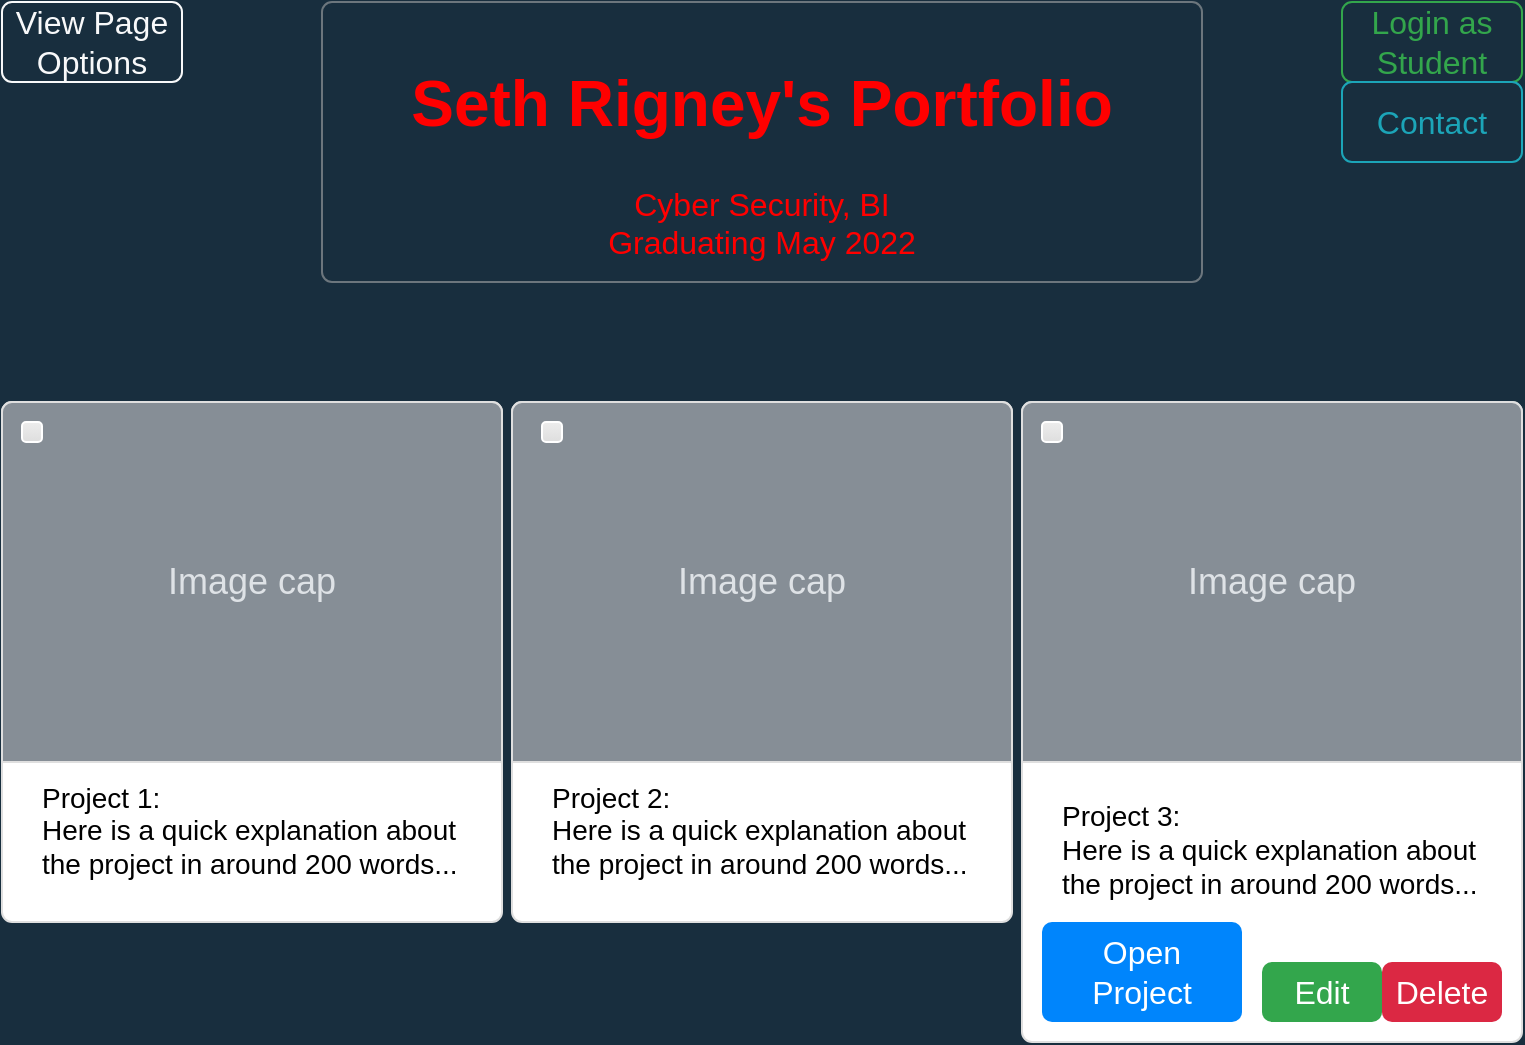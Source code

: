 <mxfile version="14.5.4" type="github"><diagram id="PT7QaIfBrtuUxjY95Nd_" name="Page-1"><mxGraphModel dx="981" dy="526" grid="1" gridSize="10" guides="1" tooltips="1" connect="1" arrows="1" fold="1" page="1" pageScale="1" pageWidth="850" pageHeight="1100" background="#182E3E" math="0" shadow="0"><root><mxCell id="0"/><mxCell id="1" parent="0"/><mxCell id="PqgqmtcWhGc58MMgZMcZ-2" value="&lt;h1&gt;&lt;font color=&quot;#ff0000&quot;&gt;Seth Rigney's Portfolio&lt;/font&gt;&lt;/h1&gt;&lt;div&gt;&lt;font color=&quot;#ff0000&quot;&gt;Cyber Security, BI&lt;/font&gt;&lt;/div&gt;&lt;div&gt;&lt;font color=&quot;#ff0000&quot;&gt;Graduating May 2022&lt;/font&gt;&lt;/div&gt;" style="html=1;shadow=0;dashed=0;shape=mxgraph.bootstrap.rrect;rSize=5;strokeColor=#6C767D;strokeWidth=1;fillColor=none;fontColor=#6C767D;whiteSpace=wrap;align=center;verticalAlign=middle;spacingLeft=0;fontStyle=0;fontSize=16;spacing=5;rounded=0;sketch=0;" vertex="1" parent="1"><mxGeometry x="200" y="40" width="440" height="140" as="geometry"/></mxCell><mxCell id="PqgqmtcWhGc58MMgZMcZ-11" value="Login as Student" style="html=1;shadow=0;dashed=0;shape=mxgraph.bootstrap.rrect;rSize=5;strokeColor=#33A64C;strokeWidth=1;fillColor=none;fontColor=#33A64C;whiteSpace=wrap;align=center;verticalAlign=middle;spacingLeft=0;fontStyle=0;fontSize=16;spacing=5;rounded=0;sketch=0;" vertex="1" parent="1"><mxGeometry x="710" y="40" width="90" height="40" as="geometry"/></mxCell><mxCell id="PqgqmtcWhGc58MMgZMcZ-13" value="Contact" style="html=1;shadow=0;dashed=0;shape=mxgraph.bootstrap.rrect;rSize=5;strokeColor=#1CA5B8;strokeWidth=1;fillColor=none;fontColor=#1CA5B8;whiteSpace=wrap;align=center;verticalAlign=middle;spacingLeft=0;fontStyle=0;fontSize=16;spacing=5;rounded=0;sketch=0;" vertex="1" parent="1"><mxGeometry x="710" y="80" width="90" height="40" as="geometry"/></mxCell><mxCell id="PqgqmtcWhGc58MMgZMcZ-14" value="Project 1:&lt;br&gt;Here is a quick explanation about the project in around 200 words...&lt;br&gt;" style="html=1;shadow=0;dashed=0;shape=mxgraph.bootstrap.rrect;rSize=5;strokeColor=#DFDFDF;html=1;whiteSpace=wrap;fillColor=#ffffff;fontColor=#000000;verticalAlign=bottom;align=left;spacing=20;fontSize=14;rounded=0;sketch=0;" vertex="1" parent="1"><mxGeometry x="40" y="240" width="250" height="260" as="geometry"/></mxCell><mxCell id="PqgqmtcWhGc58MMgZMcZ-15" value="Image cap" style="html=1;shadow=0;dashed=0;shape=mxgraph.bootstrap.topButton;rSize=5;perimeter=none;whiteSpace=wrap;fillColor=#868E96;strokeColor=#DFDFDF;fontColor=#DEE2E6;resizeWidth=1;fontSize=18;" vertex="1" parent="PqgqmtcWhGc58MMgZMcZ-14"><mxGeometry width="250" height="180" relative="1" as="geometry"/></mxCell><mxCell id="PqgqmtcWhGc58MMgZMcZ-43" value="" style="html=1;shadow=0;dashed=0;shape=mxgraph.bootstrap.checkbox2;labelPosition=right;verticalLabelPosition=middle;align=left;verticalAlign=middle;gradientColor=#DEDEDE;fillColor=#EDEDED;checked=0;spacing=5;checkedFill=#0085FC;checkedStroke=#ffffff;rounded=0;sketch=0;strokeColor=#FFFFFF;fontColor=#1A1A1A;" vertex="1" parent="PqgqmtcWhGc58MMgZMcZ-14"><mxGeometry x="10" y="10" width="10" height="10" as="geometry"/></mxCell><mxCell id="PqgqmtcWhGc58MMgZMcZ-16" value="Project 2:&lt;br&gt;Here is a quick explanation about the project in around 200 words..." style="html=1;shadow=0;dashed=0;shape=mxgraph.bootstrap.rrect;rSize=5;strokeColor=#DFDFDF;html=1;whiteSpace=wrap;fillColor=#ffffff;fontColor=#000000;verticalAlign=bottom;align=left;spacing=20;fontSize=14;rounded=0;sketch=0;" vertex="1" parent="1"><mxGeometry x="295" y="240" width="250" height="260" as="geometry"/></mxCell><mxCell id="PqgqmtcWhGc58MMgZMcZ-17" value="Image cap" style="html=1;shadow=0;dashed=0;shape=mxgraph.bootstrap.topButton;rSize=5;perimeter=none;whiteSpace=wrap;fillColor=#868E96;strokeColor=#DFDFDF;fontColor=#DEE2E6;resizeWidth=1;fontSize=18;" vertex="1" parent="PqgqmtcWhGc58MMgZMcZ-16"><mxGeometry width="250" height="180" relative="1" as="geometry"/></mxCell><mxCell id="PqgqmtcWhGc58MMgZMcZ-44" value="" style="html=1;shadow=0;dashed=0;shape=mxgraph.bootstrap.checkbox2;labelPosition=right;verticalLabelPosition=middle;align=left;verticalAlign=middle;gradientColor=#DEDEDE;fillColor=#EDEDED;checked=0;spacing=5;checkedFill=#0085FC;checkedStroke=#ffffff;rounded=0;sketch=0;strokeColor=#FFFFFF;fontColor=#1A1A1A;" vertex="1" parent="PqgqmtcWhGc58MMgZMcZ-16"><mxGeometry x="15" y="10" width="10" height="10" as="geometry"/></mxCell><mxCell id="PqgqmtcWhGc58MMgZMcZ-18" value="Project 3:&lt;br&gt;Here is a quick explanation about the project in around 200 words...&lt;br&gt;&lt;br&gt;&lt;br&gt;&lt;br&gt;" style="html=1;shadow=0;dashed=0;shape=mxgraph.bootstrap.rrect;rSize=5;strokeColor=#DFDFDF;html=1;whiteSpace=wrap;fillColor=#ffffff;fontColor=#000000;verticalAlign=bottom;align=left;spacing=20;fontSize=14;rounded=0;sketch=0;" vertex="1" parent="1"><mxGeometry x="550" y="240" width="250" height="320" as="geometry"/></mxCell><mxCell id="PqgqmtcWhGc58MMgZMcZ-19" value="Image cap" style="html=1;shadow=0;dashed=0;shape=mxgraph.bootstrap.topButton;rSize=5;perimeter=none;whiteSpace=wrap;fillColor=#868E96;strokeColor=#DFDFDF;fontColor=#DEE2E6;resizeWidth=1;fontSize=18;" vertex="1" parent="PqgqmtcWhGc58MMgZMcZ-18"><mxGeometry width="250" height="180" relative="1" as="geometry"/></mxCell><mxCell id="PqgqmtcWhGc58MMgZMcZ-20" value="Edit" style="html=1;shadow=0;dashed=0;shape=mxgraph.bootstrap.rrect;rSize=5;strokeColor=none;strokeWidth=1;fillColor=#33A64C;fontColor=#FFFFFF;whiteSpace=wrap;align=center;verticalAlign=middle;spacingLeft=0;fontStyle=0;fontSize=16;spacing=5;rounded=0;sketch=0;" vertex="1" parent="PqgqmtcWhGc58MMgZMcZ-18"><mxGeometry x="120" y="280" width="60" height="30" as="geometry"/></mxCell><mxCell id="PqgqmtcWhGc58MMgZMcZ-23" value="Delete" style="html=1;shadow=0;dashed=0;shape=mxgraph.bootstrap.rrect;rSize=5;strokeColor=none;strokeWidth=1;fillColor=#DB2843;fontColor=#FFFFFF;whiteSpace=wrap;align=center;verticalAlign=middle;spacingLeft=0;fontStyle=0;fontSize=16;spacing=5;rounded=0;sketch=0;" vertex="1" parent="PqgqmtcWhGc58MMgZMcZ-18"><mxGeometry x="180" y="280" width="60" height="30" as="geometry"/></mxCell><mxCell id="PqgqmtcWhGc58MMgZMcZ-24" value="Open Project" style="html=1;shadow=0;dashed=0;shape=mxgraph.bootstrap.rrect;rSize=5;strokeColor=none;strokeWidth=1;fillColor=#0085FC;fontColor=#FFFFFF;whiteSpace=wrap;align=center;verticalAlign=middle;spacingLeft=0;fontStyle=0;fontSize=16;spacing=5;rounded=0;sketch=0;" vertex="1" parent="PqgqmtcWhGc58MMgZMcZ-18"><mxGeometry x="10" y="260" width="100" height="50" as="geometry"/></mxCell><mxCell id="PqgqmtcWhGc58MMgZMcZ-45" value="" style="html=1;shadow=0;dashed=0;shape=mxgraph.bootstrap.checkbox2;labelPosition=right;verticalLabelPosition=middle;align=left;verticalAlign=middle;gradientColor=#DEDEDE;fillColor=#EDEDED;checked=0;spacing=5;checkedFill=#0085FC;checkedStroke=#ffffff;rounded=0;sketch=0;strokeColor=#FFFFFF;fontColor=#1A1A1A;" vertex="1" parent="PqgqmtcWhGc58MMgZMcZ-18"><mxGeometry x="10" y="10" width="10" height="10" as="geometry"/></mxCell><mxCell id="PqgqmtcWhGc58MMgZMcZ-25" value="View Page Options" style="html=1;shadow=0;dashed=0;shape=mxgraph.bootstrap.rrect;rSize=5;strokeColor=#F8F9FA;strokeWidth=1;fillColor=none;fontColor=#F8F9FA;whiteSpace=wrap;align=center;verticalAlign=middle;spacingLeft=0;fontStyle=0;fontSize=16;spacing=5;rounded=0;sketch=0;" vertex="1" parent="1"><mxGeometry x="40" y="40" width="90" height="40" as="geometry"/></mxCell></root></mxGraphModel></diagram></mxfile>